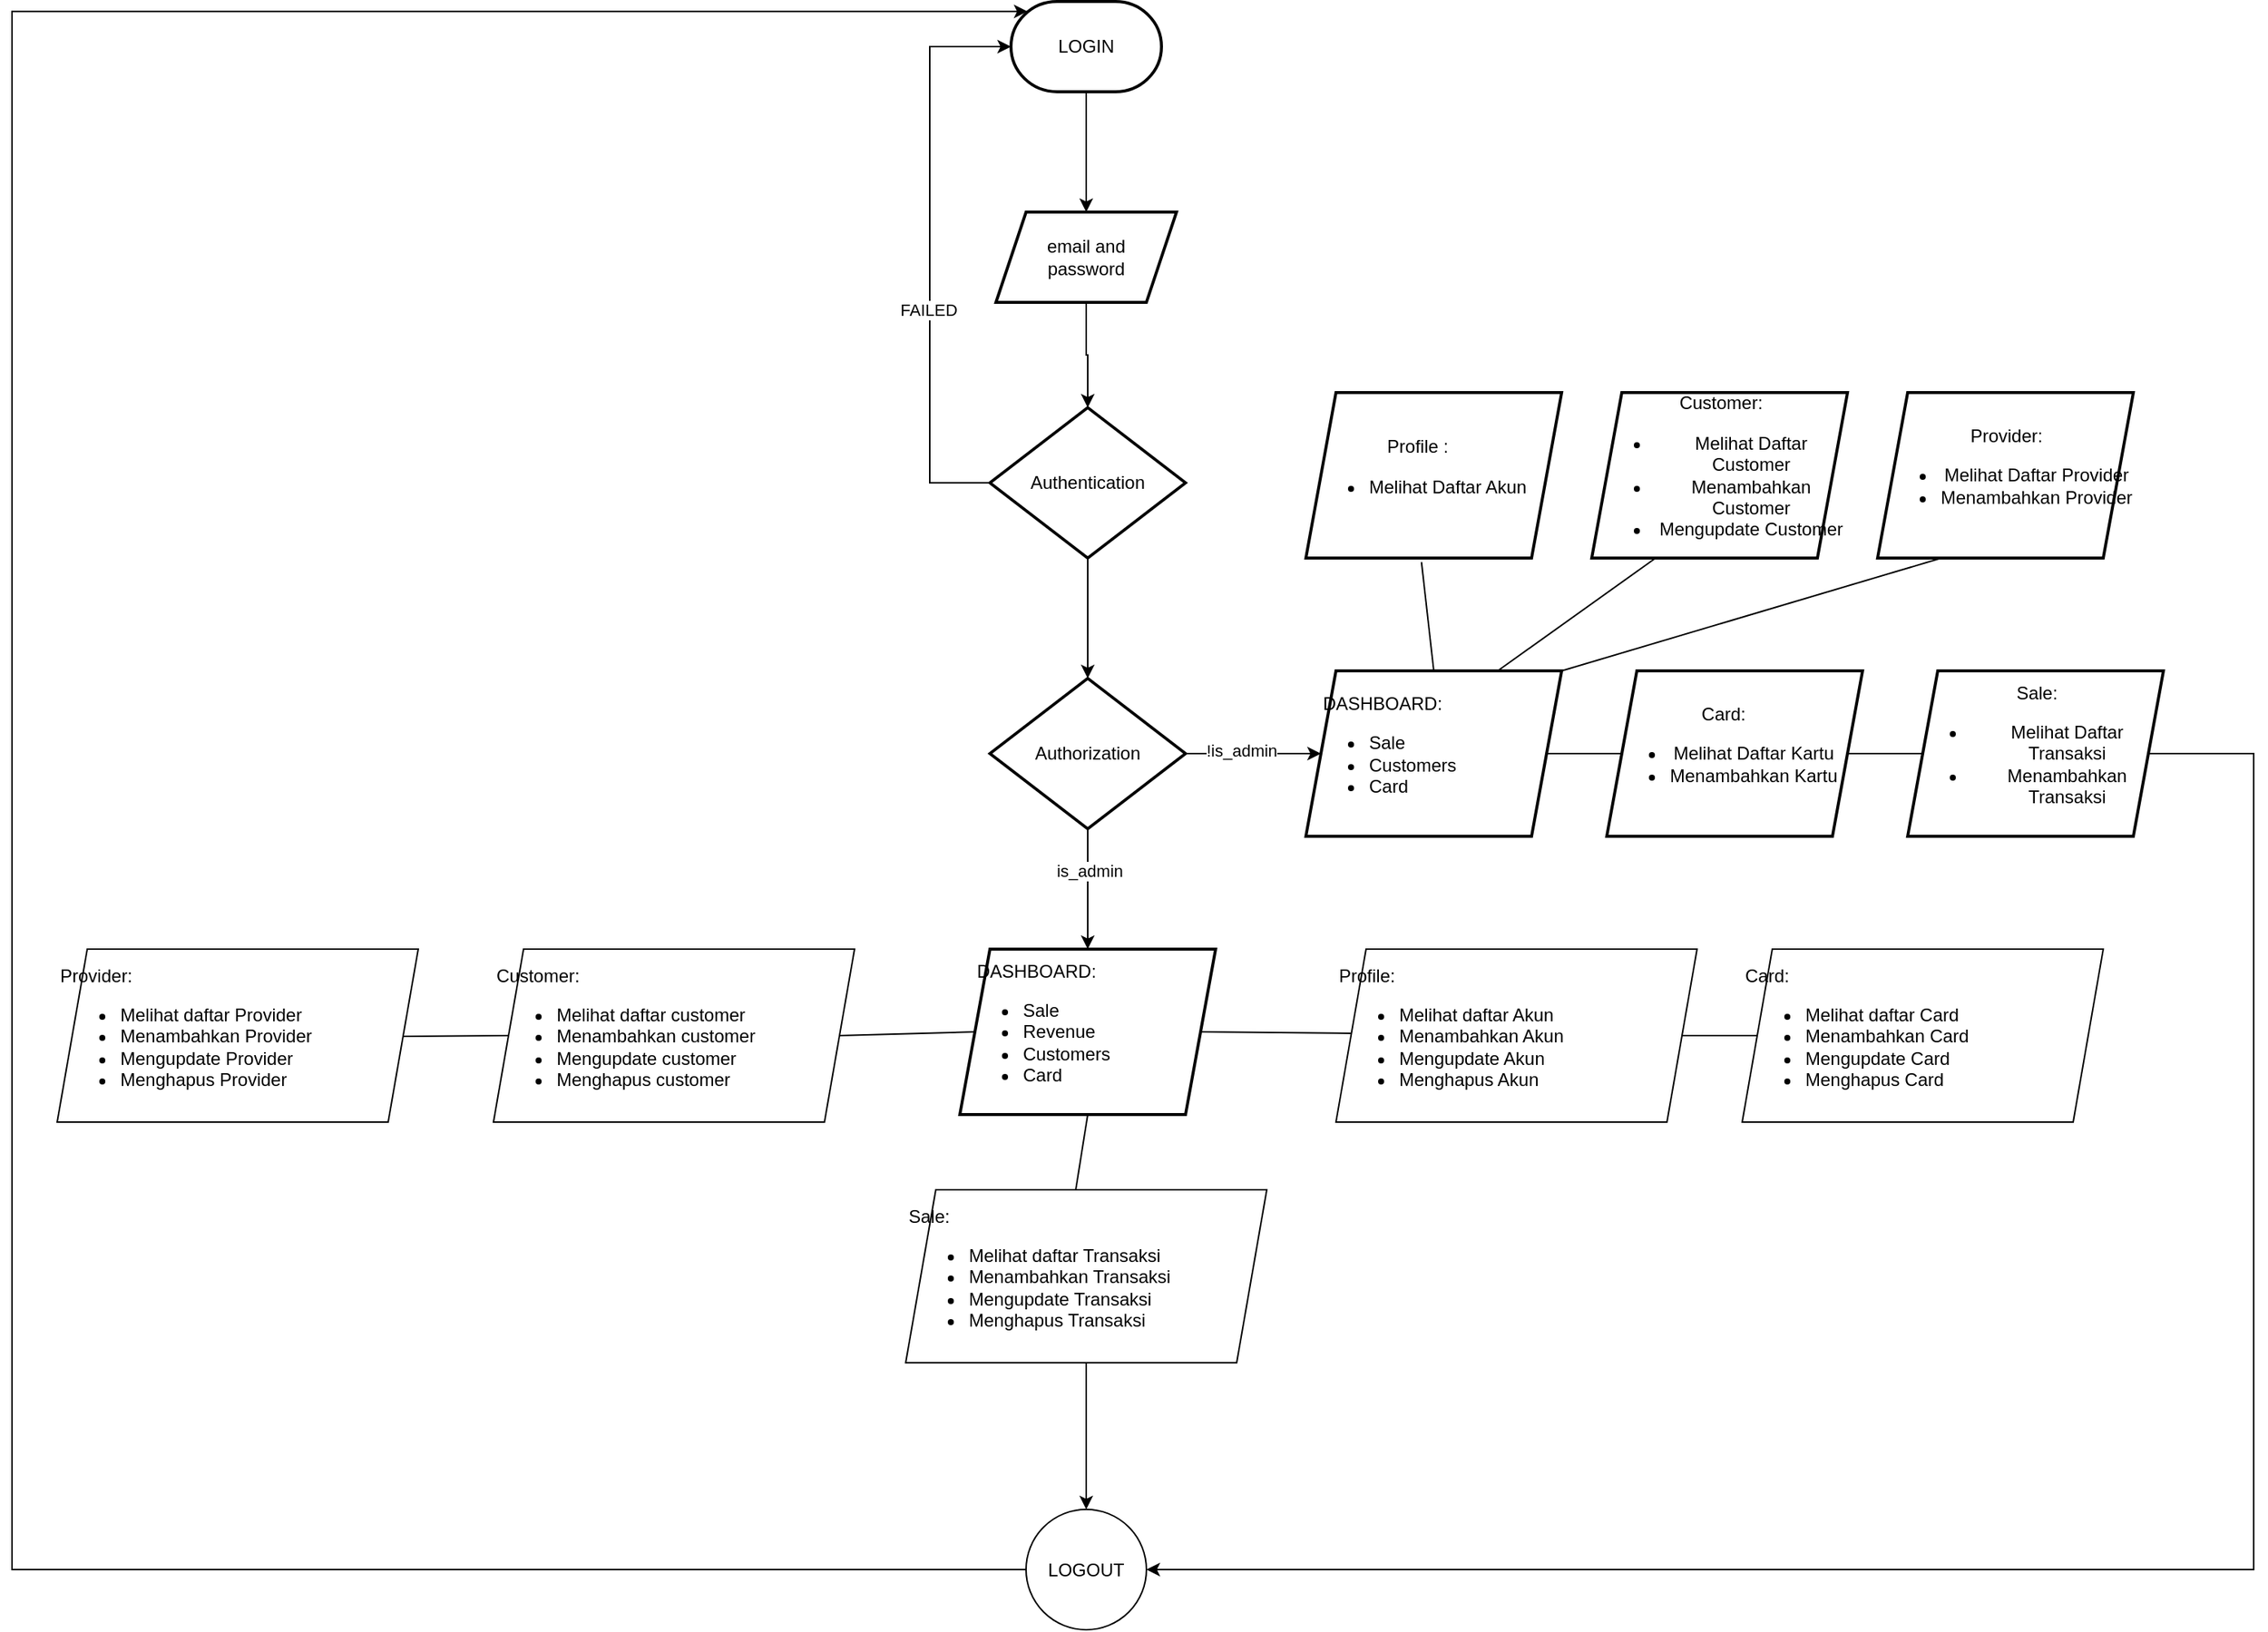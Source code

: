 <mxfile version="24.9.1">
  <diagram id="C5RBs43oDa-KdzZeNtuy" name="Page-1">
    <mxGraphModel dx="2427" dy="920" grid="1" gridSize="10" guides="1" tooltips="1" connect="1" arrows="1" fold="1" page="1" pageScale="1" pageWidth="827" pageHeight="1169" math="0" shadow="0">
      <root>
        <mxCell id="WIyWlLk6GJQsqaUBKTNV-0" />
        <mxCell id="WIyWlLk6GJQsqaUBKTNV-1" parent="WIyWlLk6GJQsqaUBKTNV-0" />
        <mxCell id="4w0ogmwXAqS49eS_aGry-2" value="" style="edgeStyle=orthogonalEdgeStyle;rounded=0;orthogonalLoop=1;jettySize=auto;html=1;" parent="WIyWlLk6GJQsqaUBKTNV-1" source="4w0ogmwXAqS49eS_aGry-0" target="4w0ogmwXAqS49eS_aGry-1" edge="1">
          <mxGeometry relative="1" as="geometry" />
        </mxCell>
        <mxCell id="4w0ogmwXAqS49eS_aGry-0" value="LOGIN" style="strokeWidth=2;html=1;shape=mxgraph.flowchart.terminator;whiteSpace=wrap;" parent="WIyWlLk6GJQsqaUBKTNV-1" vertex="1">
          <mxGeometry x="364" y="50" width="100" height="60" as="geometry" />
        </mxCell>
        <mxCell id="4w0ogmwXAqS49eS_aGry-4" value="" style="edgeStyle=orthogonalEdgeStyle;rounded=0;orthogonalLoop=1;jettySize=auto;html=1;" parent="WIyWlLk6GJQsqaUBKTNV-1" source="4w0ogmwXAqS49eS_aGry-1" target="4w0ogmwXAqS49eS_aGry-3" edge="1">
          <mxGeometry relative="1" as="geometry" />
        </mxCell>
        <mxCell id="4w0ogmwXAqS49eS_aGry-1" value="email and&lt;div&gt;password&lt;/div&gt;" style="shape=parallelogram;perimeter=parallelogramPerimeter;whiteSpace=wrap;html=1;fixedSize=1;strokeWidth=2;" parent="WIyWlLk6GJQsqaUBKTNV-1" vertex="1">
          <mxGeometry x="354" y="190" width="120" height="60" as="geometry" />
        </mxCell>
        <mxCell id="4w0ogmwXAqS49eS_aGry-6" style="rounded=0;orthogonalLoop=1;jettySize=auto;html=1;exitX=0;exitY=0.5;exitDx=0;exitDy=0;entryX=0;entryY=0.5;entryDx=0;entryDy=0;edgeStyle=orthogonalEdgeStyle;entryPerimeter=0;" parent="WIyWlLk6GJQsqaUBKTNV-1" source="4w0ogmwXAqS49eS_aGry-3" target="4w0ogmwXAqS49eS_aGry-0" edge="1">
          <mxGeometry relative="1" as="geometry">
            <Array as="points">
              <mxPoint x="310" y="370" />
              <mxPoint x="310" y="80" />
            </Array>
          </mxGeometry>
        </mxCell>
        <mxCell id="4w0ogmwXAqS49eS_aGry-7" value="FAILED" style="edgeLabel;html=1;align=center;verticalAlign=middle;resizable=0;points=[];" parent="4w0ogmwXAqS49eS_aGry-6" vertex="1" connectable="0">
          <mxGeometry x="-0.189" y="1" relative="1" as="geometry">
            <mxPoint as="offset" />
          </mxGeometry>
        </mxCell>
        <mxCell id="4w0ogmwXAqS49eS_aGry-10" value="" style="edgeStyle=orthogonalEdgeStyle;rounded=0;orthogonalLoop=1;jettySize=auto;html=1;" parent="WIyWlLk6GJQsqaUBKTNV-1" source="4w0ogmwXAqS49eS_aGry-3" target="4w0ogmwXAqS49eS_aGry-9" edge="1">
          <mxGeometry relative="1" as="geometry" />
        </mxCell>
        <mxCell id="4w0ogmwXAqS49eS_aGry-3" value="Authentication" style="rhombus;whiteSpace=wrap;html=1;strokeWidth=2;" parent="WIyWlLk6GJQsqaUBKTNV-1" vertex="1">
          <mxGeometry x="350" y="320" width="130" height="100" as="geometry" />
        </mxCell>
        <mxCell id="4w0ogmwXAqS49eS_aGry-12" value="" style="edgeStyle=orthogonalEdgeStyle;rounded=0;orthogonalLoop=1;jettySize=auto;html=1;" parent="WIyWlLk6GJQsqaUBKTNV-1" source="4w0ogmwXAqS49eS_aGry-9" target="4w0ogmwXAqS49eS_aGry-11" edge="1">
          <mxGeometry relative="1" as="geometry" />
        </mxCell>
        <mxCell id="4w0ogmwXAqS49eS_aGry-13" value="is_admin" style="edgeLabel;html=1;align=center;verticalAlign=middle;resizable=0;points=[];" parent="4w0ogmwXAqS49eS_aGry-12" vertex="1" connectable="0">
          <mxGeometry x="-0.3" y="1" relative="1" as="geometry">
            <mxPoint as="offset" />
          </mxGeometry>
        </mxCell>
        <mxCell id="4w0ogmwXAqS49eS_aGry-15" style="edgeStyle=orthogonalEdgeStyle;rounded=0;orthogonalLoop=1;jettySize=auto;html=1;exitX=1;exitY=0.5;exitDx=0;exitDy=0;entryX=0;entryY=0.5;entryDx=0;entryDy=0;" parent="WIyWlLk6GJQsqaUBKTNV-1" source="4w0ogmwXAqS49eS_aGry-9" target="4w0ogmwXAqS49eS_aGry-14" edge="1">
          <mxGeometry relative="1" as="geometry" />
        </mxCell>
        <mxCell id="4w0ogmwXAqS49eS_aGry-16" value="!is_admin" style="edgeLabel;html=1;align=center;verticalAlign=middle;resizable=0;points=[];" parent="4w0ogmwXAqS49eS_aGry-15" vertex="1" connectable="0">
          <mxGeometry x="-0.178" y="2" relative="1" as="geometry">
            <mxPoint as="offset" />
          </mxGeometry>
        </mxCell>
        <mxCell id="4w0ogmwXAqS49eS_aGry-9" value="Authorization" style="rhombus;whiteSpace=wrap;html=1;strokeWidth=2;" parent="WIyWlLk6GJQsqaUBKTNV-1" vertex="1">
          <mxGeometry x="350" y="500" width="130" height="100" as="geometry" />
        </mxCell>
        <mxCell id="4w0ogmwXAqS49eS_aGry-11" value="&lt;div style=&quot;text-align: center;&quot;&gt;&lt;span style=&quot;background-color: initial;&quot;&gt;DASHBOARD:&lt;/span&gt;&lt;/div&gt;&lt;ul&gt;&lt;li&gt;Sale&lt;/li&gt;&lt;li&gt;Revenue&lt;/li&gt;&lt;li&gt;Customers&lt;/li&gt;&lt;li style=&quot;&quot;&gt;Card&lt;/li&gt;&lt;/ul&gt;" style="shape=parallelogram;perimeter=parallelogramPerimeter;whiteSpace=wrap;html=1;fixedSize=1;strokeWidth=2;align=left;" parent="WIyWlLk6GJQsqaUBKTNV-1" vertex="1">
          <mxGeometry x="330" y="680" width="170" height="110" as="geometry" />
        </mxCell>
        <mxCell id="4w0ogmwXAqS49eS_aGry-14" value="&lt;div style=&quot;text-align: center;&quot;&gt;&lt;span style=&quot;background-color: initial;&quot;&gt;DASHBOARD:&lt;/span&gt;&lt;/div&gt;&lt;ul&gt;&lt;li&gt;Sale&lt;/li&gt;&lt;li&gt;Customers&lt;/li&gt;&lt;li style=&quot;&quot;&gt;Card&lt;/li&gt;&lt;/ul&gt;" style="shape=parallelogram;perimeter=parallelogramPerimeter;whiteSpace=wrap;html=1;fixedSize=1;strokeWidth=2;align=left;" parent="WIyWlLk6GJQsqaUBKTNV-1" vertex="1">
          <mxGeometry x="560" y="495" width="170" height="110" as="geometry" />
        </mxCell>
        <mxCell id="A4SdQ_0ohwcJKSwXXAGF-0" value="Profile:&lt;div&gt;&lt;ul&gt;&lt;li&gt;Melihat daftar Akun&lt;/li&gt;&lt;li&gt;Menambahkan Akun&lt;/li&gt;&lt;li&gt;Mengupdate Akun&lt;/li&gt;&lt;li&gt;Menghapus Akun&lt;/li&gt;&lt;/ul&gt;&lt;/div&gt;" style="shape=parallelogram;perimeter=parallelogramPerimeter;whiteSpace=wrap;html=1;fixedSize=1;align=left;" vertex="1" parent="WIyWlLk6GJQsqaUBKTNV-1">
          <mxGeometry x="580" y="680" width="240" height="115" as="geometry" />
        </mxCell>
        <mxCell id="A4SdQ_0ohwcJKSwXXAGF-15" value="" style="edgeStyle=orthogonalEdgeStyle;rounded=0;orthogonalLoop=1;jettySize=auto;html=1;" edge="1" parent="WIyWlLk6GJQsqaUBKTNV-1" source="A4SdQ_0ohwcJKSwXXAGF-3" target="A4SdQ_0ohwcJKSwXXAGF-14">
          <mxGeometry relative="1" as="geometry" />
        </mxCell>
        <mxCell id="A4SdQ_0ohwcJKSwXXAGF-3" value="Sale:&lt;div&gt;&lt;ul&gt;&lt;li&gt;Melihat daftar Transaksi&lt;/li&gt;&lt;li&gt;Menambahkan Transaksi&lt;/li&gt;&lt;li&gt;Mengupdate Transaksi&lt;/li&gt;&lt;li&gt;Menghapus Transaksi&lt;/li&gt;&lt;/ul&gt;&lt;/div&gt;" style="shape=parallelogram;perimeter=parallelogramPerimeter;whiteSpace=wrap;html=1;fixedSize=1;align=left;" vertex="1" parent="WIyWlLk6GJQsqaUBKTNV-1">
          <mxGeometry x="294" y="840" width="240" height="115" as="geometry" />
        </mxCell>
        <mxCell id="A4SdQ_0ohwcJKSwXXAGF-4" value="Card:&lt;div&gt;&lt;ul&gt;&lt;li&gt;Melihat daftar Card&lt;/li&gt;&lt;li&gt;Menambahkan Card&lt;/li&gt;&lt;li&gt;Mengupdate Card&lt;/li&gt;&lt;li&gt;Menghapus Card&lt;/li&gt;&lt;/ul&gt;&lt;/div&gt;" style="shape=parallelogram;perimeter=parallelogramPerimeter;whiteSpace=wrap;html=1;fixedSize=1;align=left;" vertex="1" parent="WIyWlLk6GJQsqaUBKTNV-1">
          <mxGeometry x="850" y="680" width="240" height="115" as="geometry" />
        </mxCell>
        <mxCell id="A4SdQ_0ohwcJKSwXXAGF-5" value="Provider:&lt;div&gt;&lt;ul&gt;&lt;li&gt;Melihat daftar Provider&lt;/li&gt;&lt;li&gt;Menambahkan Provider&lt;/li&gt;&lt;li&gt;Mengupdate Provider&lt;/li&gt;&lt;li&gt;Menghapus Provider&lt;/li&gt;&lt;/ul&gt;&lt;/div&gt;" style="shape=parallelogram;perimeter=parallelogramPerimeter;whiteSpace=wrap;html=1;fixedSize=1;align=left;" vertex="1" parent="WIyWlLk6GJQsqaUBKTNV-1">
          <mxGeometry x="-270" y="680" width="240" height="115" as="geometry" />
        </mxCell>
        <mxCell id="A4SdQ_0ohwcJKSwXXAGF-6" value="Customer:&lt;div&gt;&lt;ul&gt;&lt;li&gt;Melihat daftar customer&lt;/li&gt;&lt;li&gt;Menambahkan customer&lt;/li&gt;&lt;li&gt;Mengupdate customer&lt;/li&gt;&lt;li&gt;Menghapus customer&lt;/li&gt;&lt;/ul&gt;&lt;/div&gt;" style="shape=parallelogram;perimeter=parallelogramPerimeter;whiteSpace=wrap;html=1;fixedSize=1;align=left;" vertex="1" parent="WIyWlLk6GJQsqaUBKTNV-1">
          <mxGeometry x="20" y="680" width="240" height="115" as="geometry" />
        </mxCell>
        <mxCell id="A4SdQ_0ohwcJKSwXXAGF-8" value="" style="endArrow=none;html=1;rounded=0;entryX=0;entryY=0.5;entryDx=0;entryDy=0;exitX=1;exitY=0.5;exitDx=0;exitDy=0;" edge="1" parent="WIyWlLk6GJQsqaUBKTNV-1" source="A4SdQ_0ohwcJKSwXXAGF-6" target="4w0ogmwXAqS49eS_aGry-11">
          <mxGeometry width="50" height="50" relative="1" as="geometry">
            <mxPoint x="250" y="790" as="sourcePoint" />
            <mxPoint x="300" y="740" as="targetPoint" />
          </mxGeometry>
        </mxCell>
        <mxCell id="A4SdQ_0ohwcJKSwXXAGF-9" value="" style="endArrow=none;html=1;rounded=0;entryX=0;entryY=0.5;entryDx=0;entryDy=0;" edge="1" parent="WIyWlLk6GJQsqaUBKTNV-1" target="A4SdQ_0ohwcJKSwXXAGF-6">
          <mxGeometry width="50" height="50" relative="1" as="geometry">
            <mxPoint x="-40" y="738" as="sourcePoint" />
            <mxPoint x="50" y="736" as="targetPoint" />
          </mxGeometry>
        </mxCell>
        <mxCell id="A4SdQ_0ohwcJKSwXXAGF-10" value="" style="endArrow=none;html=1;rounded=0;exitX=1;exitY=0.5;exitDx=0;exitDy=0;" edge="1" parent="WIyWlLk6GJQsqaUBKTNV-1" source="4w0ogmwXAqS49eS_aGry-11">
          <mxGeometry width="50" height="50" relative="1" as="geometry">
            <mxPoint x="500" y="739" as="sourcePoint" />
            <mxPoint x="590" y="736" as="targetPoint" />
          </mxGeometry>
        </mxCell>
        <mxCell id="A4SdQ_0ohwcJKSwXXAGF-11" value="" style="endArrow=none;html=1;rounded=0;entryX=0.5;entryY=1;entryDx=0;entryDy=0;exitX=0.471;exitY=0;exitDx=0;exitDy=0;exitPerimeter=0;" edge="1" parent="WIyWlLk6GJQsqaUBKTNV-1" source="A4SdQ_0ohwcJKSwXXAGF-3" target="4w0ogmwXAqS49eS_aGry-11">
          <mxGeometry width="50" height="50" relative="1" as="geometry">
            <mxPoint x="389" y="860" as="sourcePoint" />
            <mxPoint x="439" y="810" as="targetPoint" />
          </mxGeometry>
        </mxCell>
        <mxCell id="A4SdQ_0ohwcJKSwXXAGF-13" value="" style="endArrow=none;html=1;rounded=0;entryX=0;entryY=0.5;entryDx=0;entryDy=0;exitX=1;exitY=0.5;exitDx=0;exitDy=0;" edge="1" parent="WIyWlLk6GJQsqaUBKTNV-1" source="A4SdQ_0ohwcJKSwXXAGF-0" target="A4SdQ_0ohwcJKSwXXAGF-4">
          <mxGeometry width="50" height="50" relative="1" as="geometry">
            <mxPoint x="840" y="770" as="sourcePoint" />
            <mxPoint x="848" y="720" as="targetPoint" />
          </mxGeometry>
        </mxCell>
        <mxCell id="A4SdQ_0ohwcJKSwXXAGF-14" value="&lt;div style=&quot;&quot;&gt;&lt;span style=&quot;background-color: initial;&quot;&gt;LOGOUT&lt;/span&gt;&lt;/div&gt;" style="ellipse;whiteSpace=wrap;html=1;align=center;" vertex="1" parent="WIyWlLk6GJQsqaUBKTNV-1">
          <mxGeometry x="374" y="1052.5" width="80" height="80" as="geometry" />
        </mxCell>
        <mxCell id="A4SdQ_0ohwcJKSwXXAGF-16" style="edgeStyle=orthogonalEdgeStyle;rounded=0;orthogonalLoop=1;jettySize=auto;html=1;exitX=0;exitY=0.5;exitDx=0;exitDy=0;entryX=0.11;entryY=0.11;entryDx=0;entryDy=0;entryPerimeter=0;" edge="1" parent="WIyWlLk6GJQsqaUBKTNV-1" source="A4SdQ_0ohwcJKSwXXAGF-14" target="4w0ogmwXAqS49eS_aGry-0">
          <mxGeometry relative="1" as="geometry">
            <Array as="points">
              <mxPoint x="-300" y="1093" />
              <mxPoint x="-300" y="57" />
            </Array>
          </mxGeometry>
        </mxCell>
        <mxCell id="A4SdQ_0ohwcJKSwXXAGF-17" value="&lt;div style=&quot;text-align: center;&quot;&gt;Profile :&lt;/div&gt;&lt;div style=&quot;text-align: center;&quot;&gt;&lt;ul&gt;&lt;li&gt;Melihat Daftar Akun&lt;/li&gt;&lt;/ul&gt;&lt;/div&gt;" style="shape=parallelogram;perimeter=parallelogramPerimeter;whiteSpace=wrap;html=1;fixedSize=1;strokeWidth=2;align=left;" vertex="1" parent="WIyWlLk6GJQsqaUBKTNV-1">
          <mxGeometry x="560" y="310" width="170" height="110" as="geometry" />
        </mxCell>
        <mxCell id="A4SdQ_0ohwcJKSwXXAGF-34" style="edgeStyle=orthogonalEdgeStyle;rounded=0;orthogonalLoop=1;jettySize=auto;html=1;exitX=1;exitY=0.5;exitDx=0;exitDy=0;entryX=1;entryY=0.5;entryDx=0;entryDy=0;" edge="1" parent="WIyWlLk6GJQsqaUBKTNV-1" source="A4SdQ_0ohwcJKSwXXAGF-22" target="A4SdQ_0ohwcJKSwXXAGF-14">
          <mxGeometry relative="1" as="geometry">
            <Array as="points">
              <mxPoint x="1190" y="550" />
              <mxPoint x="1190" y="1093" />
            </Array>
          </mxGeometry>
        </mxCell>
        <mxCell id="A4SdQ_0ohwcJKSwXXAGF-22" value="&lt;div style=&quot;text-align: center;&quot;&gt;Sale:&lt;/div&gt;&lt;div style=&quot;text-align: center;&quot;&gt;&lt;ul&gt;&lt;li&gt;Melihat Daftar Transaksi&lt;/li&gt;&lt;li&gt;Menambahkan Transaksi&lt;/li&gt;&lt;/ul&gt;&lt;/div&gt;" style="shape=parallelogram;perimeter=parallelogramPerimeter;whiteSpace=wrap;html=1;fixedSize=1;strokeWidth=2;align=left;" vertex="1" parent="WIyWlLk6GJQsqaUBKTNV-1">
          <mxGeometry x="960" y="495" width="170" height="110" as="geometry" />
        </mxCell>
        <mxCell id="A4SdQ_0ohwcJKSwXXAGF-23" value="&lt;div style=&quot;text-align: center;&quot;&gt;Provider:&lt;/div&gt;&lt;div style=&quot;text-align: center;&quot;&gt;&lt;ul&gt;&lt;li&gt;Melihat Daftar Provider&lt;/li&gt;&lt;li&gt;Menambahkan Provider&lt;/li&gt;&lt;/ul&gt;&lt;/div&gt;" style="shape=parallelogram;perimeter=parallelogramPerimeter;whiteSpace=wrap;html=1;fixedSize=1;strokeWidth=2;align=left;" vertex="1" parent="WIyWlLk6GJQsqaUBKTNV-1">
          <mxGeometry x="940" y="310" width="170" height="110" as="geometry" />
        </mxCell>
        <mxCell id="A4SdQ_0ohwcJKSwXXAGF-24" value="&lt;div style=&quot;text-align: center;&quot;&gt;Customer:&lt;/div&gt;&lt;div style=&quot;text-align: center;&quot;&gt;&lt;ul&gt;&lt;li&gt;Melihat Daftar Customer&lt;/li&gt;&lt;li&gt;Menambahkan Customer&lt;/li&gt;&lt;li&gt;Mengupdate Customer&lt;/li&gt;&lt;/ul&gt;&lt;/div&gt;" style="shape=parallelogram;perimeter=parallelogramPerimeter;whiteSpace=wrap;html=1;fixedSize=1;strokeWidth=2;align=left;" vertex="1" parent="WIyWlLk6GJQsqaUBKTNV-1">
          <mxGeometry x="750" y="310" width="170" height="110" as="geometry" />
        </mxCell>
        <mxCell id="A4SdQ_0ohwcJKSwXXAGF-25" value="&lt;div style=&quot;text-align: center;&quot;&gt;Card:&lt;/div&gt;&lt;div style=&quot;text-align: center;&quot;&gt;&lt;ul&gt;&lt;li&gt;Melihat Daftar Kartu&lt;/li&gt;&lt;li&gt;Menambahkan Kartu&lt;/li&gt;&lt;/ul&gt;&lt;/div&gt;" style="shape=parallelogram;perimeter=parallelogramPerimeter;whiteSpace=wrap;html=1;fixedSize=1;strokeWidth=2;align=left;" vertex="1" parent="WIyWlLk6GJQsqaUBKTNV-1">
          <mxGeometry x="760" y="495" width="170" height="110" as="geometry" />
        </mxCell>
        <mxCell id="A4SdQ_0ohwcJKSwXXAGF-26" value="" style="endArrow=none;html=1;rounded=0;entryX=0.452;entryY=1.024;entryDx=0;entryDy=0;entryPerimeter=0;exitX=0.5;exitY=0;exitDx=0;exitDy=0;" edge="1" parent="WIyWlLk6GJQsqaUBKTNV-1" source="4w0ogmwXAqS49eS_aGry-14" target="A4SdQ_0ohwcJKSwXXAGF-17">
          <mxGeometry width="50" height="50" relative="1" as="geometry">
            <mxPoint x="610" y="480" as="sourcePoint" />
            <mxPoint x="660" y="430" as="targetPoint" />
          </mxGeometry>
        </mxCell>
        <mxCell id="A4SdQ_0ohwcJKSwXXAGF-29" value="" style="endArrow=none;html=1;rounded=0;entryX=0.25;entryY=1;entryDx=0;entryDy=0;exitX=0.75;exitY=0;exitDx=0;exitDy=0;" edge="1" parent="WIyWlLk6GJQsqaUBKTNV-1" source="4w0ogmwXAqS49eS_aGry-14" target="A4SdQ_0ohwcJKSwXXAGF-24">
          <mxGeometry width="50" height="50" relative="1" as="geometry">
            <mxPoint x="768" y="500" as="sourcePoint" />
            <mxPoint x="760" y="428" as="targetPoint" />
          </mxGeometry>
        </mxCell>
        <mxCell id="A4SdQ_0ohwcJKSwXXAGF-31" value="" style="endArrow=none;html=1;rounded=0;entryX=0.25;entryY=1;entryDx=0;entryDy=0;exitX=1;exitY=0;exitDx=0;exitDy=0;" edge="1" parent="WIyWlLk6GJQsqaUBKTNV-1" source="4w0ogmwXAqS49eS_aGry-14" target="A4SdQ_0ohwcJKSwXXAGF-23">
          <mxGeometry width="50" height="50" relative="1" as="geometry">
            <mxPoint x="730" y="490" as="sourcePoint" />
            <mxPoint x="803" y="430" as="targetPoint" />
          </mxGeometry>
        </mxCell>
        <mxCell id="A4SdQ_0ohwcJKSwXXAGF-32" value="" style="endArrow=none;html=1;rounded=0;exitX=1;exitY=0.5;exitDx=0;exitDy=0;entryX=0;entryY=0.5;entryDx=0;entryDy=0;" edge="1" parent="WIyWlLk6GJQsqaUBKTNV-1" source="4w0ogmwXAqS49eS_aGry-14" target="A4SdQ_0ohwcJKSwXXAGF-25">
          <mxGeometry width="50" height="50" relative="1" as="geometry">
            <mxPoint x="780" y="560" as="sourcePoint" />
            <mxPoint x="830" y="510" as="targetPoint" />
          </mxGeometry>
        </mxCell>
        <mxCell id="A4SdQ_0ohwcJKSwXXAGF-33" value="" style="endArrow=none;html=1;rounded=0;entryX=0;entryY=0.5;entryDx=0;entryDy=0;exitX=1;exitY=0.5;exitDx=0;exitDy=0;" edge="1" parent="WIyWlLk6GJQsqaUBKTNV-1" source="A4SdQ_0ohwcJKSwXXAGF-25" target="A4SdQ_0ohwcJKSwXXAGF-22">
          <mxGeometry width="50" height="50" relative="1" as="geometry">
            <mxPoint x="780" y="560" as="sourcePoint" />
            <mxPoint x="830" y="510" as="targetPoint" />
          </mxGeometry>
        </mxCell>
      </root>
    </mxGraphModel>
  </diagram>
</mxfile>

